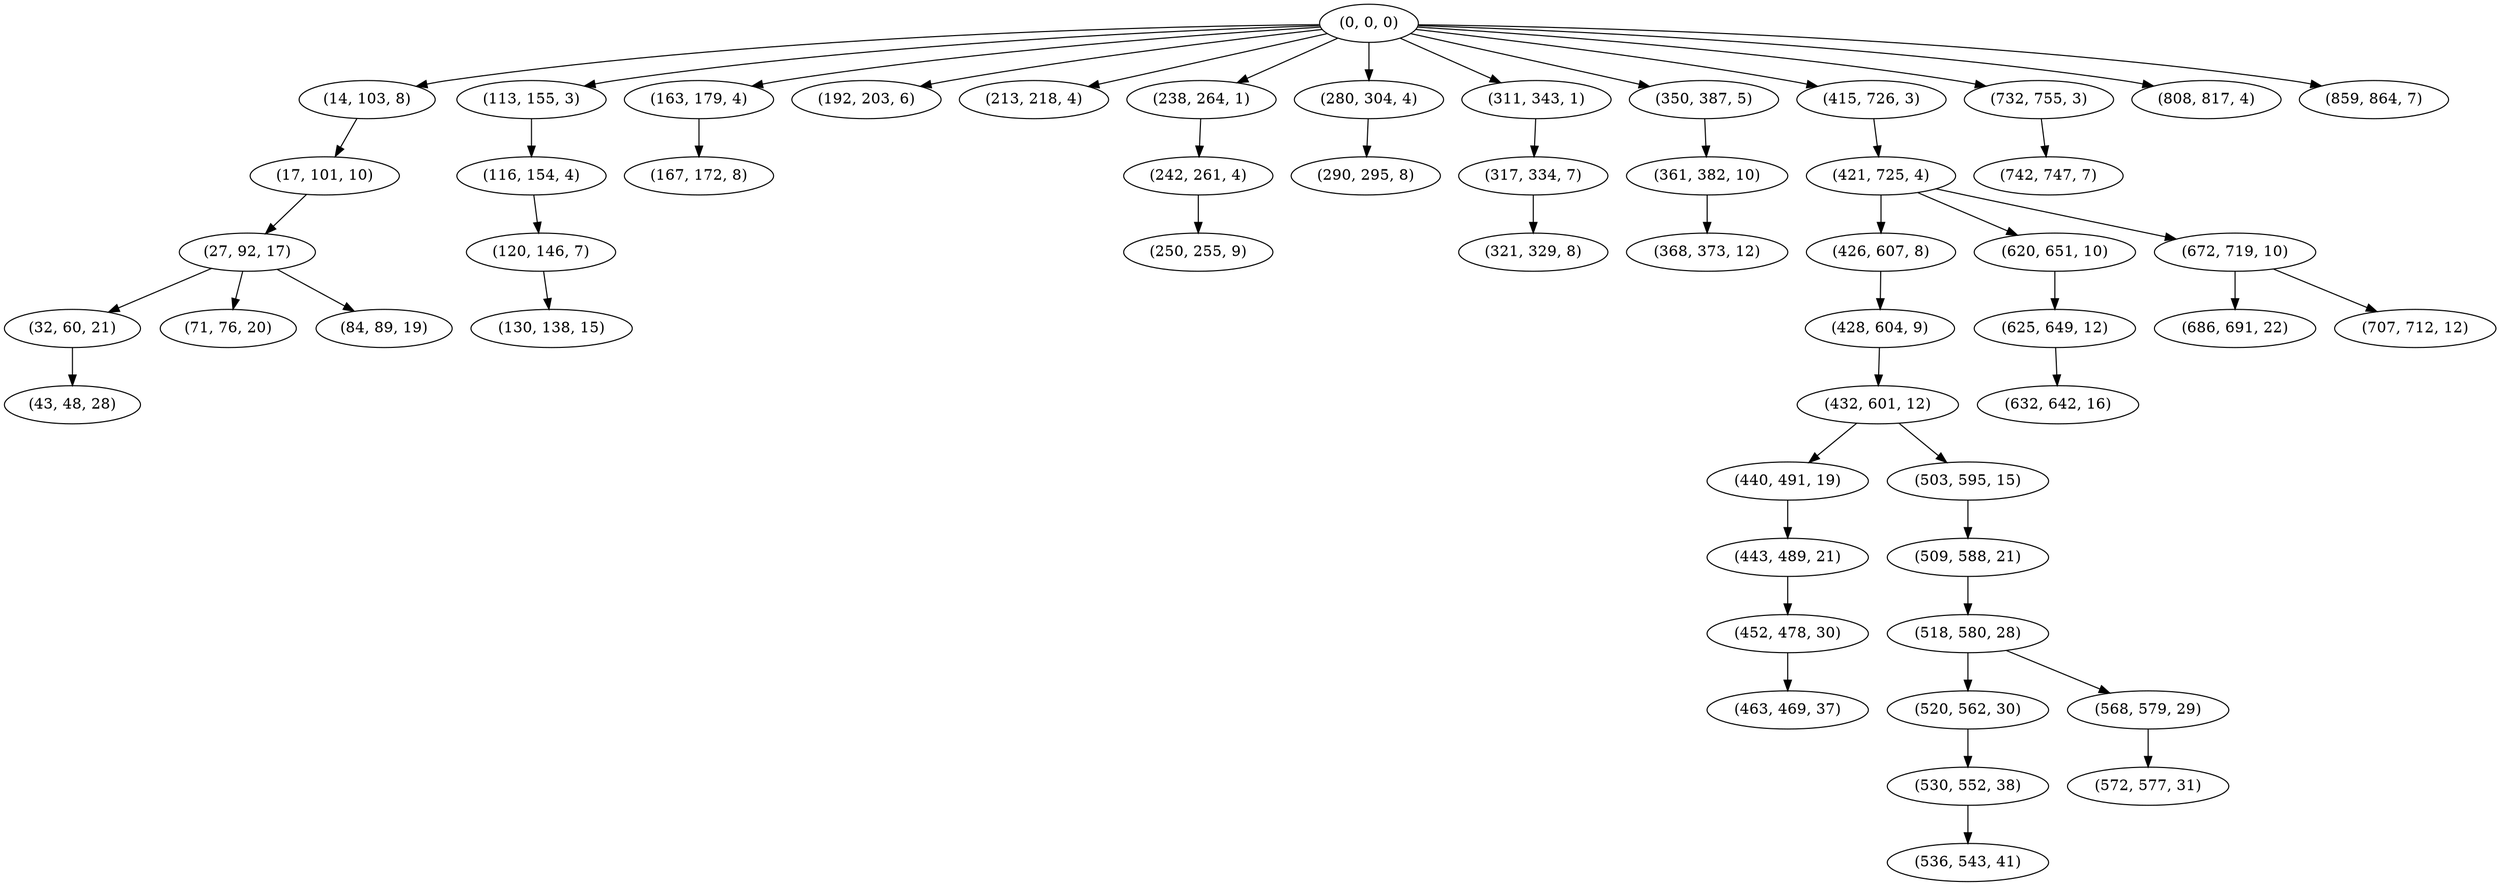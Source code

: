 digraph tree {
    "(0, 0, 0)";
    "(14, 103, 8)";
    "(17, 101, 10)";
    "(27, 92, 17)";
    "(32, 60, 21)";
    "(43, 48, 28)";
    "(71, 76, 20)";
    "(84, 89, 19)";
    "(113, 155, 3)";
    "(116, 154, 4)";
    "(120, 146, 7)";
    "(130, 138, 15)";
    "(163, 179, 4)";
    "(167, 172, 8)";
    "(192, 203, 6)";
    "(213, 218, 4)";
    "(238, 264, 1)";
    "(242, 261, 4)";
    "(250, 255, 9)";
    "(280, 304, 4)";
    "(290, 295, 8)";
    "(311, 343, 1)";
    "(317, 334, 7)";
    "(321, 329, 8)";
    "(350, 387, 5)";
    "(361, 382, 10)";
    "(368, 373, 12)";
    "(415, 726, 3)";
    "(421, 725, 4)";
    "(426, 607, 8)";
    "(428, 604, 9)";
    "(432, 601, 12)";
    "(440, 491, 19)";
    "(443, 489, 21)";
    "(452, 478, 30)";
    "(463, 469, 37)";
    "(503, 595, 15)";
    "(509, 588, 21)";
    "(518, 580, 28)";
    "(520, 562, 30)";
    "(530, 552, 38)";
    "(536, 543, 41)";
    "(568, 579, 29)";
    "(572, 577, 31)";
    "(620, 651, 10)";
    "(625, 649, 12)";
    "(632, 642, 16)";
    "(672, 719, 10)";
    "(686, 691, 22)";
    "(707, 712, 12)";
    "(732, 755, 3)";
    "(742, 747, 7)";
    "(808, 817, 4)";
    "(859, 864, 7)";
    "(0, 0, 0)" -> "(14, 103, 8)";
    "(0, 0, 0)" -> "(113, 155, 3)";
    "(0, 0, 0)" -> "(163, 179, 4)";
    "(0, 0, 0)" -> "(192, 203, 6)";
    "(0, 0, 0)" -> "(213, 218, 4)";
    "(0, 0, 0)" -> "(238, 264, 1)";
    "(0, 0, 0)" -> "(280, 304, 4)";
    "(0, 0, 0)" -> "(311, 343, 1)";
    "(0, 0, 0)" -> "(350, 387, 5)";
    "(0, 0, 0)" -> "(415, 726, 3)";
    "(0, 0, 0)" -> "(732, 755, 3)";
    "(0, 0, 0)" -> "(808, 817, 4)";
    "(0, 0, 0)" -> "(859, 864, 7)";
    "(14, 103, 8)" -> "(17, 101, 10)";
    "(17, 101, 10)" -> "(27, 92, 17)";
    "(27, 92, 17)" -> "(32, 60, 21)";
    "(27, 92, 17)" -> "(71, 76, 20)";
    "(27, 92, 17)" -> "(84, 89, 19)";
    "(32, 60, 21)" -> "(43, 48, 28)";
    "(113, 155, 3)" -> "(116, 154, 4)";
    "(116, 154, 4)" -> "(120, 146, 7)";
    "(120, 146, 7)" -> "(130, 138, 15)";
    "(163, 179, 4)" -> "(167, 172, 8)";
    "(238, 264, 1)" -> "(242, 261, 4)";
    "(242, 261, 4)" -> "(250, 255, 9)";
    "(280, 304, 4)" -> "(290, 295, 8)";
    "(311, 343, 1)" -> "(317, 334, 7)";
    "(317, 334, 7)" -> "(321, 329, 8)";
    "(350, 387, 5)" -> "(361, 382, 10)";
    "(361, 382, 10)" -> "(368, 373, 12)";
    "(415, 726, 3)" -> "(421, 725, 4)";
    "(421, 725, 4)" -> "(426, 607, 8)";
    "(421, 725, 4)" -> "(620, 651, 10)";
    "(421, 725, 4)" -> "(672, 719, 10)";
    "(426, 607, 8)" -> "(428, 604, 9)";
    "(428, 604, 9)" -> "(432, 601, 12)";
    "(432, 601, 12)" -> "(440, 491, 19)";
    "(432, 601, 12)" -> "(503, 595, 15)";
    "(440, 491, 19)" -> "(443, 489, 21)";
    "(443, 489, 21)" -> "(452, 478, 30)";
    "(452, 478, 30)" -> "(463, 469, 37)";
    "(503, 595, 15)" -> "(509, 588, 21)";
    "(509, 588, 21)" -> "(518, 580, 28)";
    "(518, 580, 28)" -> "(520, 562, 30)";
    "(518, 580, 28)" -> "(568, 579, 29)";
    "(520, 562, 30)" -> "(530, 552, 38)";
    "(530, 552, 38)" -> "(536, 543, 41)";
    "(568, 579, 29)" -> "(572, 577, 31)";
    "(620, 651, 10)" -> "(625, 649, 12)";
    "(625, 649, 12)" -> "(632, 642, 16)";
    "(672, 719, 10)" -> "(686, 691, 22)";
    "(672, 719, 10)" -> "(707, 712, 12)";
    "(732, 755, 3)" -> "(742, 747, 7)";
}
